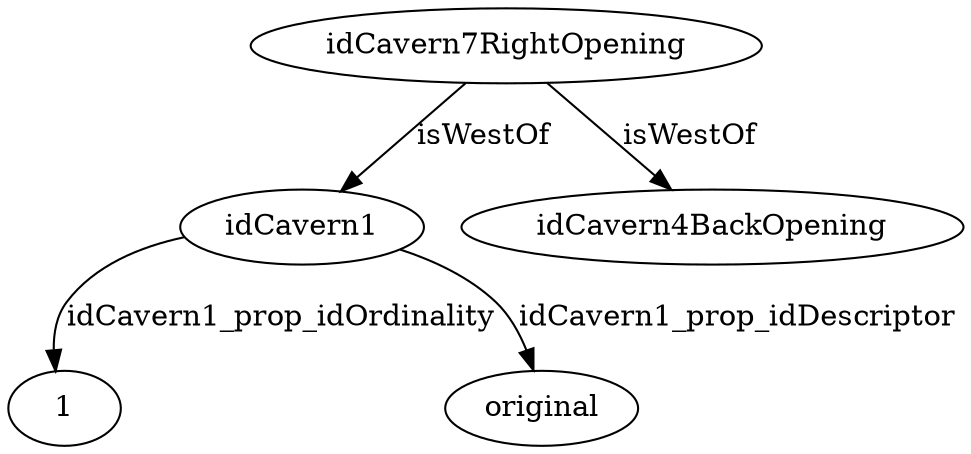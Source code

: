 strict digraph  {
idCavern7RightOpening [node_type=entity_node, root=root];
idCavern1;
1;
original;
idCavern4BackOpening;
idCavern7RightOpening -> idCavern1  [edge_type=relationship, label=isWestOf];
idCavern7RightOpening -> idCavern4BackOpening  [edge_type=relationship, label=isWestOf];
idCavern1 -> 1  [edge_type=property, label=idCavern1_prop_idOrdinality];
idCavern1 -> original  [edge_type=property, label=idCavern1_prop_idDescriptor];
}
